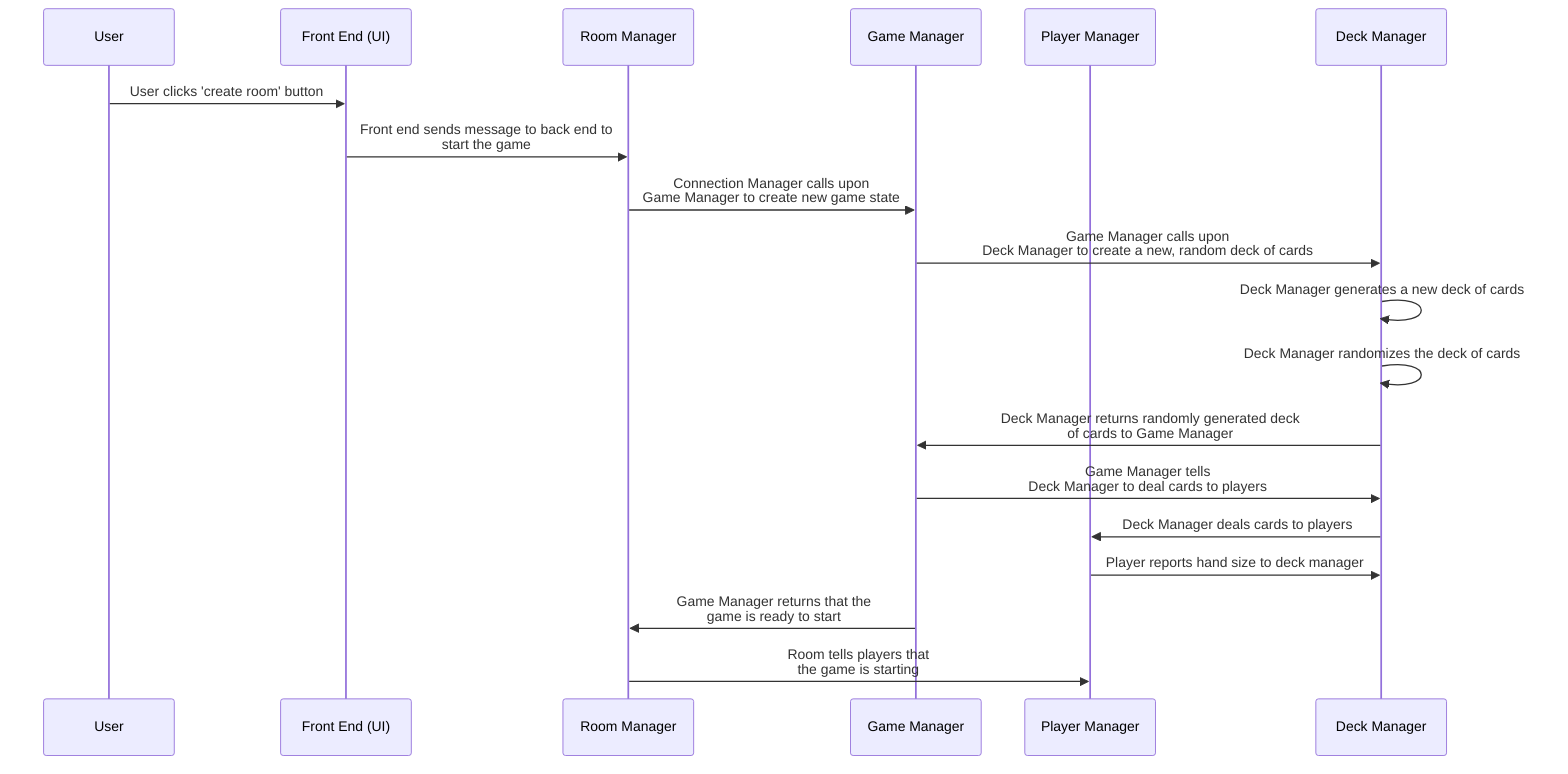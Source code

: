 sequenceDiagram
    participant u as User
    participant ui as Front End (UI)
    participant rm as Room Manager
    participant gm as Game Manager
    participant pm as Player Manager
    participant dm as Deck Manager

    u->>ui: User clicks 'create room' button
    ui->>rm: Front end sends message to back end to<br>start the game
    rm->>gm: Connection Manager calls upon<br>Game Manager to create new game state
    gm->>dm: Game Manager calls upon<br>Deck Manager to create a new, random deck of cards
    dm->>dm: Deck Manager generates a new deck of cards
    dm->>dm: Deck Manager randomizes the deck of cards
    dm->>gm: Deck Manager returns randomly generated deck<br>of cards to Game Manager
    gm->>dm: Game Manager tells<br>Deck Manager to deal cards to players
    dm->>pm: Deck Manager deals cards to players
    pm->>dm: Player reports hand size to deck manager
    gm->>rm: Game Manager returns that the<br>game is ready to start
    rm->>pm: Room tells players that<br>the game is starting